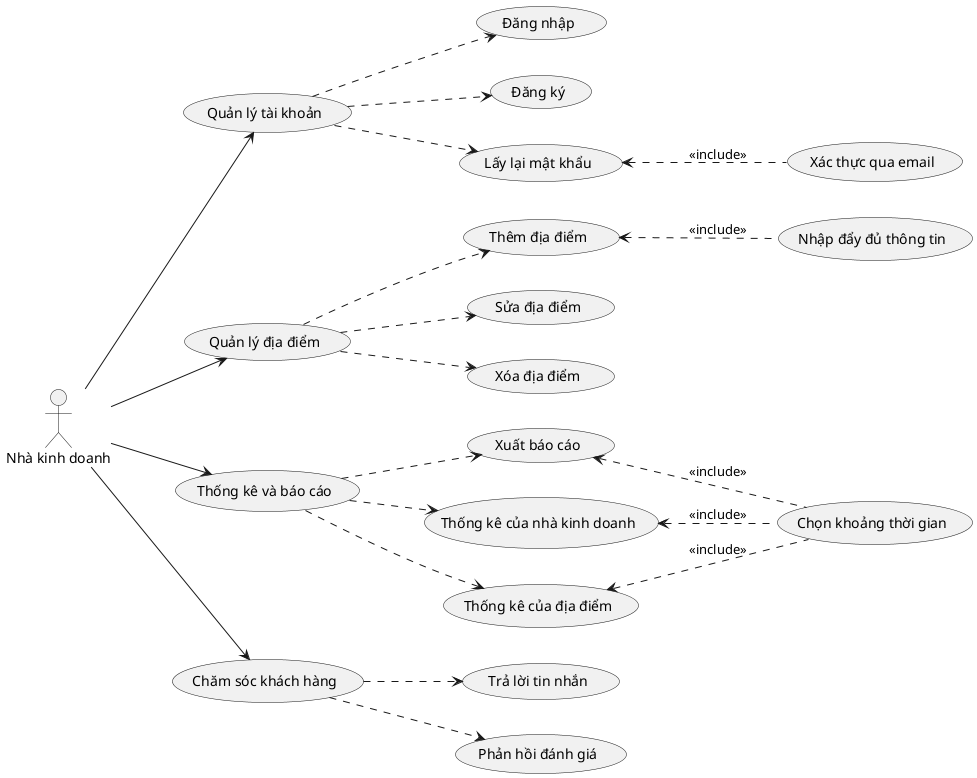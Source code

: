 @startuml 
actor :Nhà kinh doanh: as Business
left to right direction
(Quản lý tài khoản) as QLTK
(Quản lý địa điểm) as QLDD
(Thống kê và báo cáo) as TKBC
(Chăm sóc khách hàng) as CSKH

Business -->  QLTK
QLTK ..> (Đăng nhập)
QLTK ..> (Đăng ký)
QLTK ..> (Lấy lại mật khẩu)
(Lấy lại mật khẩu) <.. (Xác thực qua email) : <<include>>


Business --> QLDD
QLDD ..> (Thêm địa điểm)
(Thêm địa điểm) <.. (Nhập đẩy đủ thông tin): <<include>>
QLDD ..> (Sửa địa điểm)
QLDD ..> (Xóa địa điểm)

Business --> TKBC
TKBC ..> (Xuất báo cáo)
(Xuất báo cáo) <.. (Chọn khoảng thời gian): <<include>>
TKBC ..> (Thống kê của nhà kinh doanh)
(Thống kê của nhà kinh doanh) <.. (Chọn khoảng thời gian): <<include>>
TKBC ..> (Thống kê của địa điểm)
(Thống kê của địa điểm) <.. (Chọn khoảng thời gian): <<include>>

Business --> CSKH
CSKH ..> (Trả lời tin nhắn)
CSKH ..> (Phản hồi đánh giá)

@enduml


